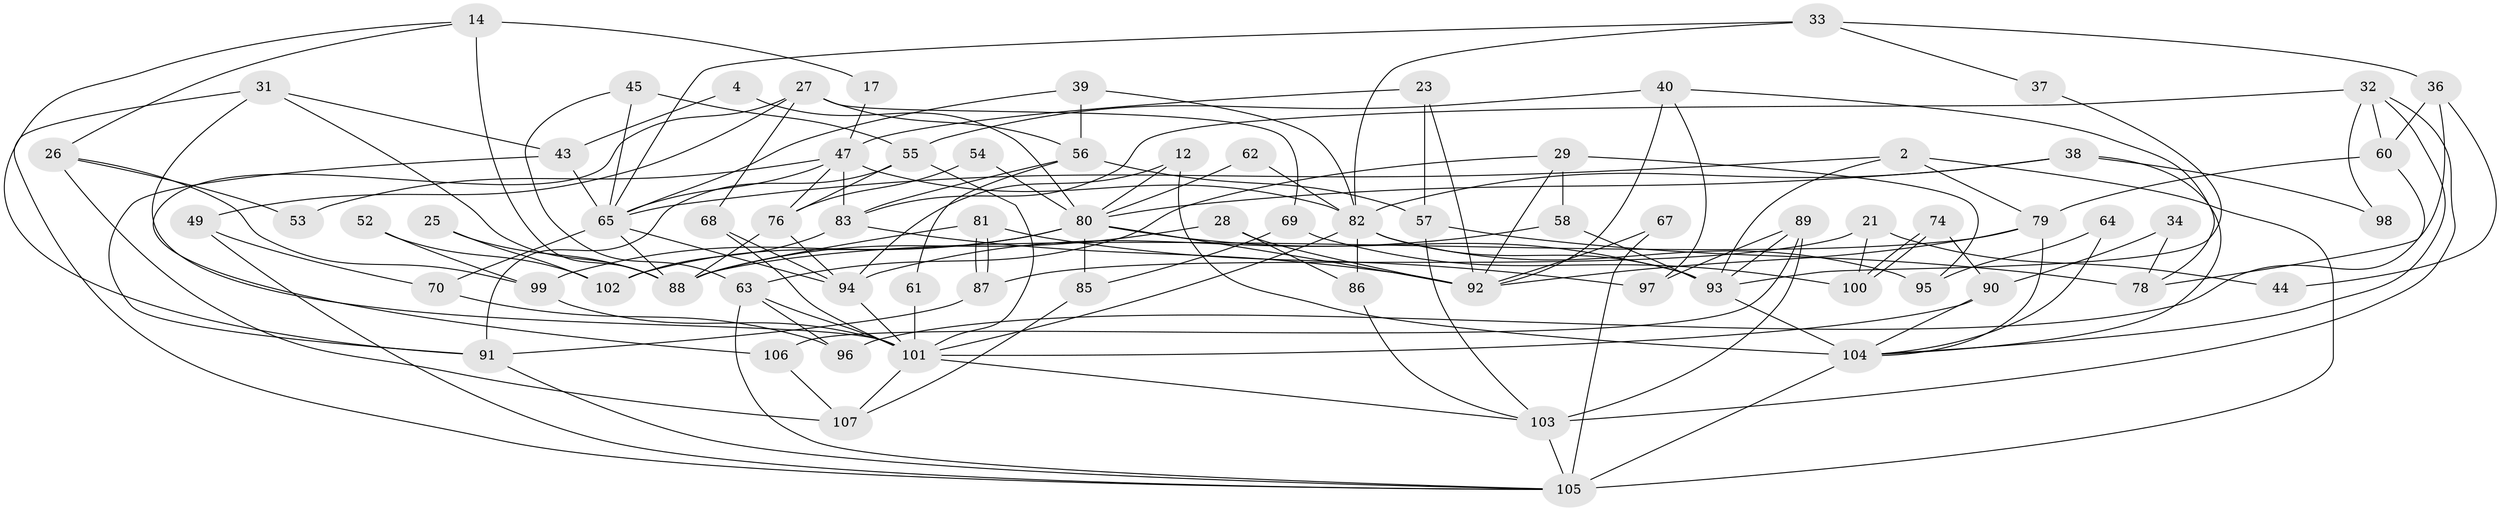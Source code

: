 // original degree distribution, {4: 0.34579439252336447, 5: 0.1308411214953271, 2: 0.16822429906542055, 7: 0.04672897196261682, 3: 0.205607476635514, 8: 0.018691588785046728, 6: 0.07476635514018691, 9: 0.009345794392523364}
// Generated by graph-tools (version 1.1) at 2025/54/03/04/25 21:54:31]
// undirected, 74 vertices, 154 edges
graph export_dot {
graph [start="1"]
  node [color=gray90,style=filled];
  2;
  4;
  12;
  14;
  17;
  21;
  23;
  25;
  26;
  27;
  28;
  29;
  31;
  32 [super="+13"];
  33;
  34;
  36;
  37;
  38;
  39;
  40;
  43;
  44;
  45;
  47 [super="+41"];
  49;
  52;
  53;
  54;
  55;
  56 [super="+1+42"];
  57;
  58;
  60;
  61;
  62;
  63;
  64;
  65 [super="+46"];
  67;
  68;
  69;
  70;
  74;
  76;
  78;
  79;
  80 [super="+6"];
  81;
  82 [super="+9+71"];
  83;
  85;
  86;
  87;
  88 [super="+5+66"];
  89 [super="+8+75"];
  90;
  91;
  92 [super="+77"];
  93 [super="+3+84"];
  94 [super="+51"];
  95 [super="+24"];
  96;
  97;
  98;
  99 [super="+59"];
  100;
  101 [super="+48+11"];
  102;
  103 [super="+22"];
  104 [super="+35+72+18"];
  105 [super="+73"];
  106;
  107 [super="+20"];
  2 -- 93;
  2 -- 79;
  2 -- 65;
  2 -- 105;
  4 -- 43;
  4 -- 80;
  12 -- 80;
  12 -- 94;
  12 -- 104;
  14 -- 26;
  14 -- 17;
  14 -- 91;
  14 -- 88 [weight=2];
  17 -- 47;
  21 -- 100;
  21 -- 87;
  21 -- 44;
  23 -- 57;
  23 -- 92;
  23 -- 47;
  25 -- 102;
  25 -- 88;
  26 -- 107;
  26 -- 53;
  26 -- 99;
  27 -- 68;
  27 -- 49;
  27 -- 56 [weight=2];
  27 -- 69;
  27 -- 106;
  28 -- 92;
  28 -- 86;
  28 -- 88;
  29 -- 63;
  29 -- 58;
  29 -- 95 [weight=2];
  29 -- 92;
  31 -- 105;
  31 -- 43;
  31 -- 88;
  31 -- 101;
  32 -- 103;
  32 -- 98;
  32 -- 83;
  32 -- 60;
  32 -- 104;
  33 -- 82;
  33 -- 65;
  33 -- 36;
  33 -- 37;
  34 -- 78;
  34 -- 90;
  36 -- 78;
  36 -- 44;
  36 -- 60;
  37 -- 93;
  38 -- 82;
  38 -- 98;
  38 -- 104;
  38 -- 80;
  39 -- 65;
  39 -- 82;
  39 -- 56;
  40 -- 55;
  40 -- 78;
  40 -- 97;
  40 -- 92;
  43 -- 91;
  43 -- 65;
  45 -- 65;
  45 -- 55;
  45 -- 63;
  47 -- 53;
  47 -- 76;
  47 -- 65 [weight=2];
  47 -- 83;
  47 -- 82 [weight=2];
  49 -- 70;
  49 -- 105;
  52 -- 102;
  52 -- 99;
  54 -- 76;
  54 -- 80;
  55 -- 91;
  55 -- 76;
  55 -- 101;
  56 -- 57;
  56 -- 83;
  56 -- 61;
  57 -- 103;
  57 -- 78;
  58 -- 94;
  58 -- 93;
  60 -- 79;
  60 -- 96;
  61 -- 101;
  62 -- 80;
  62 -- 82;
  63 -- 96;
  63 -- 101;
  63 -- 105;
  64 -- 104;
  64 -- 95;
  65 -- 70;
  65 -- 94 [weight=2];
  65 -- 88;
  67 -- 92;
  67 -- 105;
  68 -- 94 [weight=2];
  68 -- 101;
  69 -- 85;
  69 -- 100;
  70 -- 96;
  74 -- 100;
  74 -- 100;
  74 -- 90;
  76 -- 94;
  76 -- 88;
  79 -- 92;
  79 -- 104;
  79 -- 88;
  80 -- 92 [weight=2];
  80 -- 85;
  80 -- 102;
  80 -- 93;
  80 -- 99 [weight=2];
  81 -- 87;
  81 -- 87;
  81 -- 97;
  81 -- 88 [weight=2];
  82 -- 93 [weight=4];
  82 -- 95 [weight=2];
  82 -- 101 [weight=2];
  82 -- 86;
  83 -- 102;
  83 -- 92 [weight=2];
  85 -- 107;
  86 -- 103;
  87 -- 91;
  89 -- 106;
  89 -- 97;
  89 -- 93 [weight=2];
  89 -- 103 [weight=2];
  90 -- 101;
  90 -- 104;
  91 -- 105;
  93 -- 104 [weight=4];
  94 -- 101;
  99 -- 101 [weight=2];
  101 -- 103;
  101 -- 107 [weight=2];
  103 -- 105;
  104 -- 105 [weight=3];
  106 -- 107 [weight=2];
}
